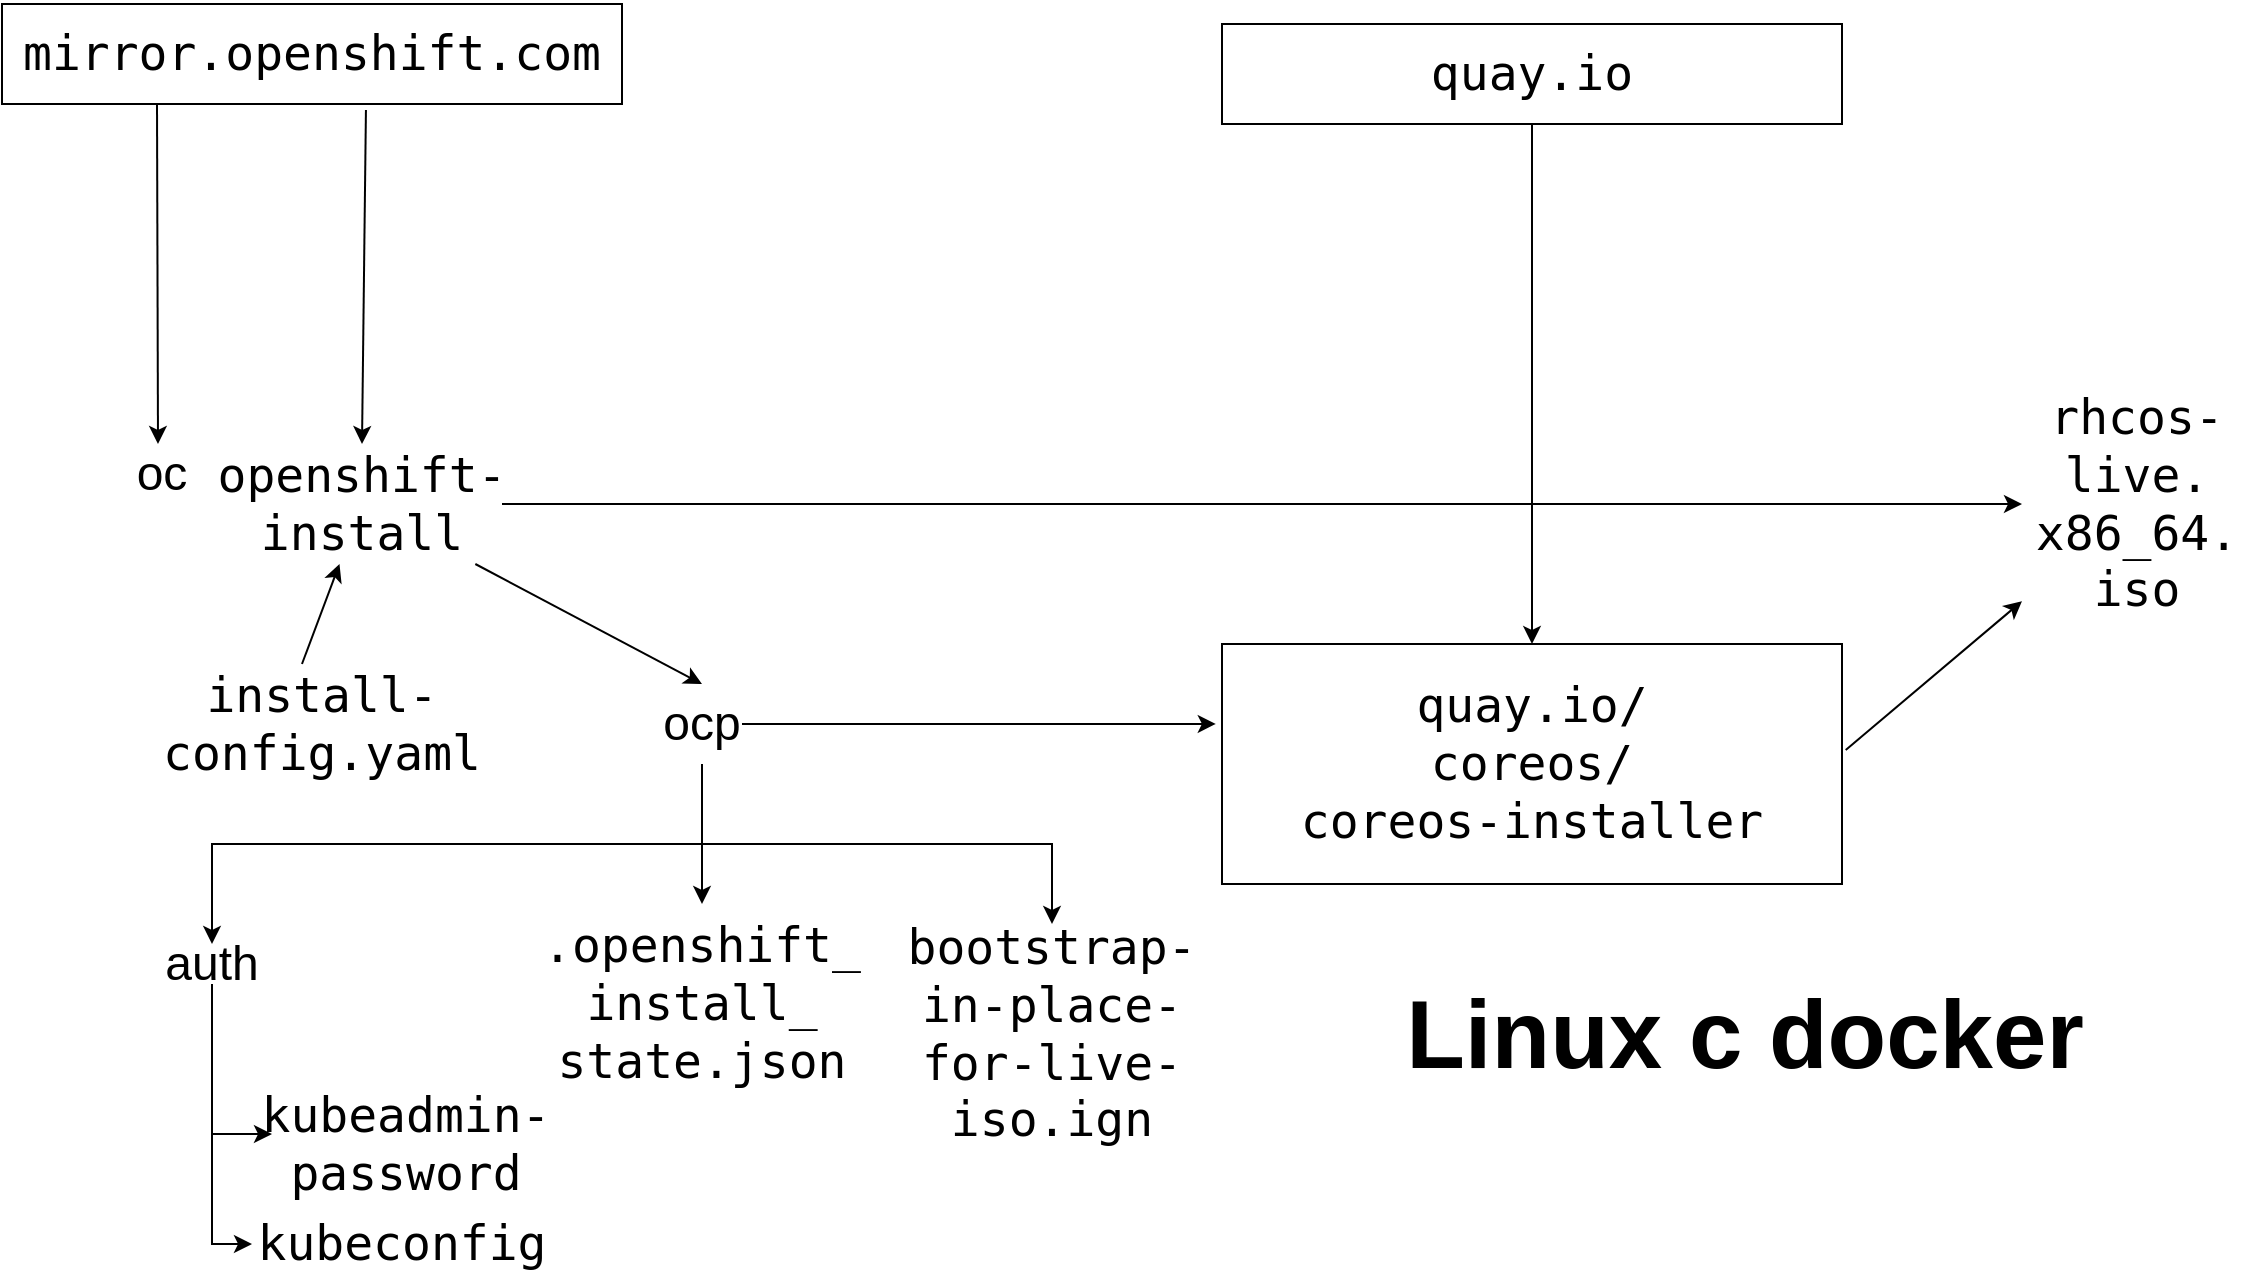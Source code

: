 <mxfile version="13.6.2" type="device"><diagram id="KNkzkaNZMIW8xC9NMKwq" name="Page-1"><mxGraphModel dx="1102" dy="773" grid="1" gridSize="10" guides="1" tooltips="1" connect="1" arrows="1" fold="1" page="1" pageScale="1" pageWidth="827" pageHeight="1169" math="0" shadow="0"><root><mxCell id="0"/><mxCell id="1" parent="0"/><mxCell id="FfVoBFhxKKPP85rB4vu4-1" value="&lt;pre class=&quot;rouge highlight nowrap&quot; id=&quot;clipboard-6&quot;&gt;&lt;code&gt;&lt;font style=&quot;font-size: 24px&quot;&gt;mirror.openshift.com&lt;/font&gt;&lt;/code&gt;&lt;/pre&gt;" style="rounded=0;whiteSpace=wrap;html=1;" vertex="1" parent="1"><mxGeometry x="80" y="340" width="310" height="50" as="geometry"/></mxCell><mxCell id="FfVoBFhxKKPP85rB4vu4-4" value="&lt;font style=&quot;font-size: 24px&quot;&gt;oc&lt;/font&gt;" style="text;html=1;strokeColor=none;fillColor=none;align=center;verticalAlign=middle;whiteSpace=wrap;rounded=0;" vertex="1" parent="1"><mxGeometry x="140" y="565" width="40" height="20" as="geometry"/></mxCell><mxCell id="FfVoBFhxKKPP85rB4vu4-7" value="&lt;code style=&quot;font-size: 24px&quot;&gt;openshift-install&lt;/code&gt;" style="text;html=1;strokeColor=none;fillColor=none;align=center;verticalAlign=middle;whiteSpace=wrap;rounded=0;" vertex="1" parent="1"><mxGeometry x="190" y="560" width="140" height="60" as="geometry"/></mxCell><mxCell id="FfVoBFhxKKPP85rB4vu4-8" value="&lt;pre&gt;&lt;code style=&quot;font-size: 24px&quot;&gt;rhcos-&lt;br/&gt;live.&lt;br/&gt;x86_64.&lt;br/&gt;iso&lt;/code&gt;&lt;/pre&gt;" style="text;html=1;strokeColor=none;fillColor=none;align=center;verticalAlign=middle;whiteSpace=wrap;rounded=0;" vertex="1" parent="1"><mxGeometry x="1090" y="532.5" width="115" height="115" as="geometry"/></mxCell><mxCell id="FfVoBFhxKKPP85rB4vu4-10" value="&lt;code&gt;&lt;font style=&quot;font-size: 24px&quot;&gt;install-config.yaml&lt;/font&gt;&lt;/code&gt;" style="text;html=1;strokeColor=none;fillColor=none;align=center;verticalAlign=middle;whiteSpace=wrap;rounded=0;" vertex="1" parent="1"><mxGeometry x="220" y="690" width="40" height="20" as="geometry"/></mxCell><mxCell id="FfVoBFhxKKPP85rB4vu4-11" value="&lt;font style=&quot;font-size: 24px&quot;&gt;ocp&lt;/font&gt;" style="text;html=1;strokeColor=none;fillColor=none;align=center;verticalAlign=middle;whiteSpace=wrap;rounded=0;" vertex="1" parent="1"><mxGeometry x="410" y="680" width="40" height="40" as="geometry"/></mxCell><mxCell id="FfVoBFhxKKPP85rB4vu4-12" value="" style="endArrow=classic;html=1;exitX=0.25;exitY=1;exitDx=0;exitDy=0;" edge="1" parent="1" source="FfVoBFhxKKPP85rB4vu4-1"><mxGeometry width="50" height="50" relative="1" as="geometry"><mxPoint x="390" y="530" as="sourcePoint"/><mxPoint x="158" y="560" as="targetPoint"/></mxGeometry></mxCell><mxCell id="FfVoBFhxKKPP85rB4vu4-13" value="" style="endArrow=classic;html=1;exitX=0.587;exitY=1.06;exitDx=0;exitDy=0;exitPerimeter=0;entryX=0.5;entryY=0;entryDx=0;entryDy=0;" edge="1" parent="1" source="FfVoBFhxKKPP85rB4vu4-1" target="FfVoBFhxKKPP85rB4vu4-7"><mxGeometry width="50" height="50" relative="1" as="geometry"><mxPoint x="300.12" y="390" as="sourcePoint"/><mxPoint x="300" y="558" as="targetPoint"/></mxGeometry></mxCell><mxCell id="FfVoBFhxKKPP85rB4vu4-14" value="" style="endArrow=classic;html=1;" edge="1" parent="1" source="FfVoBFhxKKPP85rB4vu4-7" target="FfVoBFhxKKPP85rB4vu4-8"><mxGeometry width="50" height="50" relative="1" as="geometry"><mxPoint x="390" y="530" as="sourcePoint"/><mxPoint x="440" y="480" as="targetPoint"/></mxGeometry></mxCell><mxCell id="FfVoBFhxKKPP85rB4vu4-15" value="" style="endArrow=classic;html=1;" edge="1" parent="1" target="FfVoBFhxKKPP85rB4vu4-7"><mxGeometry width="50" height="50" relative="1" as="geometry"><mxPoint x="230" y="670" as="sourcePoint"/><mxPoint x="440" y="480" as="targetPoint"/></mxGeometry></mxCell><mxCell id="FfVoBFhxKKPP85rB4vu4-16" value="" style="endArrow=classic;html=1;entryX=0.5;entryY=0;entryDx=0;entryDy=0;" edge="1" parent="1" source="FfVoBFhxKKPP85rB4vu4-7" target="FfVoBFhxKKPP85rB4vu4-11"><mxGeometry width="50" height="50" relative="1" as="geometry"><mxPoint x="390" y="530" as="sourcePoint"/><mxPoint x="440" y="480" as="targetPoint"/></mxGeometry></mxCell><mxCell id="FfVoBFhxKKPP85rB4vu4-17" value="&lt;font style=&quot;font-size: 24px&quot;&gt;auth&lt;/font&gt;" style="text;html=1;strokeColor=none;fillColor=none;align=center;verticalAlign=middle;whiteSpace=wrap;rounded=0;" vertex="1" parent="1"><mxGeometry x="165" y="810" width="40" height="20" as="geometry"/></mxCell><mxCell id="FfVoBFhxKKPP85rB4vu4-18" value="" style="endArrow=classic;html=1;entryX=0.5;entryY=0;entryDx=0;entryDy=0;exitX=0.5;exitY=1;exitDx=0;exitDy=0;edgeStyle=orthogonalEdgeStyle;rounded=0;" edge="1" parent="1" source="FfVoBFhxKKPP85rB4vu4-11" target="FfVoBFhxKKPP85rB4vu4-17"><mxGeometry width="50" height="50" relative="1" as="geometry"><mxPoint x="390" y="530" as="sourcePoint"/><mxPoint x="440" y="480" as="targetPoint"/><Array as="points"><mxPoint x="430" y="760"/><mxPoint x="185" y="760"/></Array></mxGeometry></mxCell><mxCell id="FfVoBFhxKKPP85rB4vu4-19" value="&lt;span style=&quot;font-family: monospace&quot;&gt;&lt;span style=&quot;background-color: rgb(255 , 255 , 255)&quot;&gt;&lt;font style=&quot;font-size: 24px&quot;&gt;kubeadmin-password&lt;/font&gt;&lt;/span&gt;&lt;br&gt;&lt;/span&gt;" style="text;html=1;strokeColor=none;fillColor=none;align=center;verticalAlign=middle;whiteSpace=wrap;rounded=0;" vertex="1" parent="1"><mxGeometry x="215" y="900" width="134" height="20" as="geometry"/></mxCell><mxCell id="FfVoBFhxKKPP85rB4vu4-21" value="&lt;span style=&quot;font-family: monospace&quot;&gt;&lt;span style=&quot;background-color: rgb(255 , 255 , 255)&quot;&gt;&lt;font style=&quot;font-size: 24px&quot;&gt;kubeconfig&lt;/font&gt;&lt;/span&gt;&lt;br&gt;&lt;/span&gt;" style="text;html=1;strokeColor=none;fillColor=none;align=center;verticalAlign=middle;whiteSpace=wrap;rounded=0;" vertex="1" parent="1"><mxGeometry x="205" y="950" width="150" height="20" as="geometry"/></mxCell><mxCell id="FfVoBFhxKKPP85rB4vu4-22" value="" style="endArrow=classic;html=1;entryX=0;entryY=0.5;entryDx=0;entryDy=0;edgeStyle=orthogonalEdgeStyle;rounded=0;" edge="1" parent="1" source="FfVoBFhxKKPP85rB4vu4-17" target="FfVoBFhxKKPP85rB4vu4-21"><mxGeometry width="50" height="50" relative="1" as="geometry"><mxPoint x="265" y="670" as="sourcePoint"/><mxPoint x="185" y="930" as="targetPoint"/></mxGeometry></mxCell><mxCell id="FfVoBFhxKKPP85rB4vu4-23" value="" style="endArrow=classic;html=1;entryX=0;entryY=0.25;entryDx=0;entryDy=0;edgeStyle=orthogonalEdgeStyle;rounded=0;" edge="1" parent="1" target="FfVoBFhxKKPP85rB4vu4-19"><mxGeometry width="50" height="50" relative="1" as="geometry"><mxPoint x="185" y="840" as="sourcePoint"/><mxPoint x="315" y="620" as="targetPoint"/><Array as="points"><mxPoint x="185" y="905"/></Array></mxGeometry></mxCell><mxCell id="FfVoBFhxKKPP85rB4vu4-24" value="&lt;span style=&quot;font-family: monospace&quot;&gt;&lt;span style=&quot;background-color: rgb(255 , 255 , 255) ; font-size: 24px&quot;&gt;bootstrap-in-place-for-live-iso.ign&lt;/span&gt;&lt;br&gt;&lt;/span&gt;" style="text;html=1;strokeColor=none;fillColor=none;align=center;verticalAlign=middle;whiteSpace=wrap;rounded=0;" vertex="1" parent="1"><mxGeometry x="530" y="800" width="150" height="110" as="geometry"/></mxCell><mxCell id="FfVoBFhxKKPP85rB4vu4-25" value="&lt;span style=&quot;font-family: monospace&quot;&gt;&lt;span style=&quot;background-color: rgb(255 , 255 , 255)&quot;&gt;&lt;font style=&quot;font-size: 24px&quot;&gt;.openshift_&lt;br&gt;install_&lt;br&gt;state.json&lt;/font&gt;&lt;/span&gt;&lt;br&gt;&lt;/span&gt;" style="text;html=1;strokeColor=none;fillColor=none;align=center;verticalAlign=middle;whiteSpace=wrap;rounded=0;" vertex="1" parent="1"><mxGeometry x="340" y="790" width="180" height="100" as="geometry"/></mxCell><mxCell id="FfVoBFhxKKPP85rB4vu4-26" value="" style="endArrow=classic;html=1;entryX=0.5;entryY=0;entryDx=0;entryDy=0;exitX=0.5;exitY=1;exitDx=0;exitDy=0;" edge="1" parent="1" source="FfVoBFhxKKPP85rB4vu4-11" target="FfVoBFhxKKPP85rB4vu4-25"><mxGeometry width="50" height="50" relative="1" as="geometry"><mxPoint x="390" y="630" as="sourcePoint"/><mxPoint x="440" y="580" as="targetPoint"/></mxGeometry></mxCell><mxCell id="FfVoBFhxKKPP85rB4vu4-27" value="" style="endArrow=classic;html=1;entryX=0.5;entryY=0;entryDx=0;entryDy=0;exitX=0.5;exitY=1;exitDx=0;exitDy=0;edgeStyle=orthogonalEdgeStyle;rounded=0;" edge="1" parent="1" source="FfVoBFhxKKPP85rB4vu4-11" target="FfVoBFhxKKPP85rB4vu4-24"><mxGeometry width="50" height="50" relative="1" as="geometry"><mxPoint x="390" y="630" as="sourcePoint"/><mxPoint x="440" y="580" as="targetPoint"/><Array as="points"><mxPoint x="430" y="760"/><mxPoint x="605" y="760"/></Array></mxGeometry></mxCell><mxCell id="FfVoBFhxKKPP85rB4vu4-28" value="&lt;pre class=&quot;rouge highlight nowrap&quot; id=&quot;clipboard-6&quot;&gt;&lt;code&gt;&lt;font style=&quot;font-size: 24px&quot;&gt;quay.io&lt;/font&gt;&lt;/code&gt;&lt;/pre&gt;" style="rounded=0;whiteSpace=wrap;html=1;" vertex="1" parent="1"><mxGeometry x="690" y="350" width="310" height="50" as="geometry"/></mxCell><mxCell id="FfVoBFhxKKPP85rB4vu4-29" value="&lt;pre class=&quot;rouge highlight nowrap&quot; id=&quot;clipboard-6&quot; style=&quot;font-size: 24px&quot;&gt;&lt;pre&gt;&lt;code&gt;&lt;font style=&quot;font-size: 24px&quot;&gt;&lt;span style=&quot;font-size: 24px&quot;&gt;quay.io/&lt;br&gt;&lt;/span&gt;&lt;/font&gt;&lt;/code&gt;coreos/&lt;br&gt;coreos-installer&lt;/pre&gt;&lt;/pre&gt;" style="rounded=0;whiteSpace=wrap;html=1;" vertex="1" parent="1"><mxGeometry x="690" y="660" width="310" height="120" as="geometry"/></mxCell><mxCell id="FfVoBFhxKKPP85rB4vu4-30" value="" style="endArrow=classic;html=1;exitX=1;exitY=0.5;exitDx=0;exitDy=0;entryX=-0.01;entryY=0.333;entryDx=0;entryDy=0;entryPerimeter=0;" edge="1" parent="1" source="FfVoBFhxKKPP85rB4vu4-11" target="FfVoBFhxKKPP85rB4vu4-29"><mxGeometry width="50" height="50" relative="1" as="geometry"><mxPoint x="680" y="630" as="sourcePoint"/><mxPoint x="730" y="580" as="targetPoint"/></mxGeometry></mxCell><mxCell id="FfVoBFhxKKPP85rB4vu4-31" value="" style="endArrow=classic;html=1;exitX=1.006;exitY=0.442;exitDx=0;exitDy=0;exitPerimeter=0;" edge="1" parent="1" source="FfVoBFhxKKPP85rB4vu4-29" target="FfVoBFhxKKPP85rB4vu4-8"><mxGeometry width="50" height="50" relative="1" as="geometry"><mxPoint x="680" y="630" as="sourcePoint"/><mxPoint x="730" y="580" as="targetPoint"/></mxGeometry></mxCell><mxCell id="FfVoBFhxKKPP85rB4vu4-32" value="" style="endArrow=classic;html=1;exitX=0.5;exitY=1;exitDx=0;exitDy=0;" edge="1" parent="1" source="FfVoBFhxKKPP85rB4vu4-28" target="FfVoBFhxKKPP85rB4vu4-29"><mxGeometry width="50" height="50" relative="1" as="geometry"><mxPoint x="680" y="630" as="sourcePoint"/><mxPoint x="730" y="580" as="targetPoint"/></mxGeometry></mxCell><mxCell id="FfVoBFhxKKPP85rB4vu4-33" value="&lt;font style=&quot;font-size: 48px&quot;&gt;&lt;b&gt;Linux с docker&lt;/b&gt;&lt;/font&gt;" style="text;html=1;strokeColor=none;fillColor=none;align=center;verticalAlign=middle;whiteSpace=wrap;rounded=0;" vertex="1" parent="1"><mxGeometry x="730" y="840" width="443" height="30" as="geometry"/></mxCell></root></mxGraphModel></diagram></mxfile>